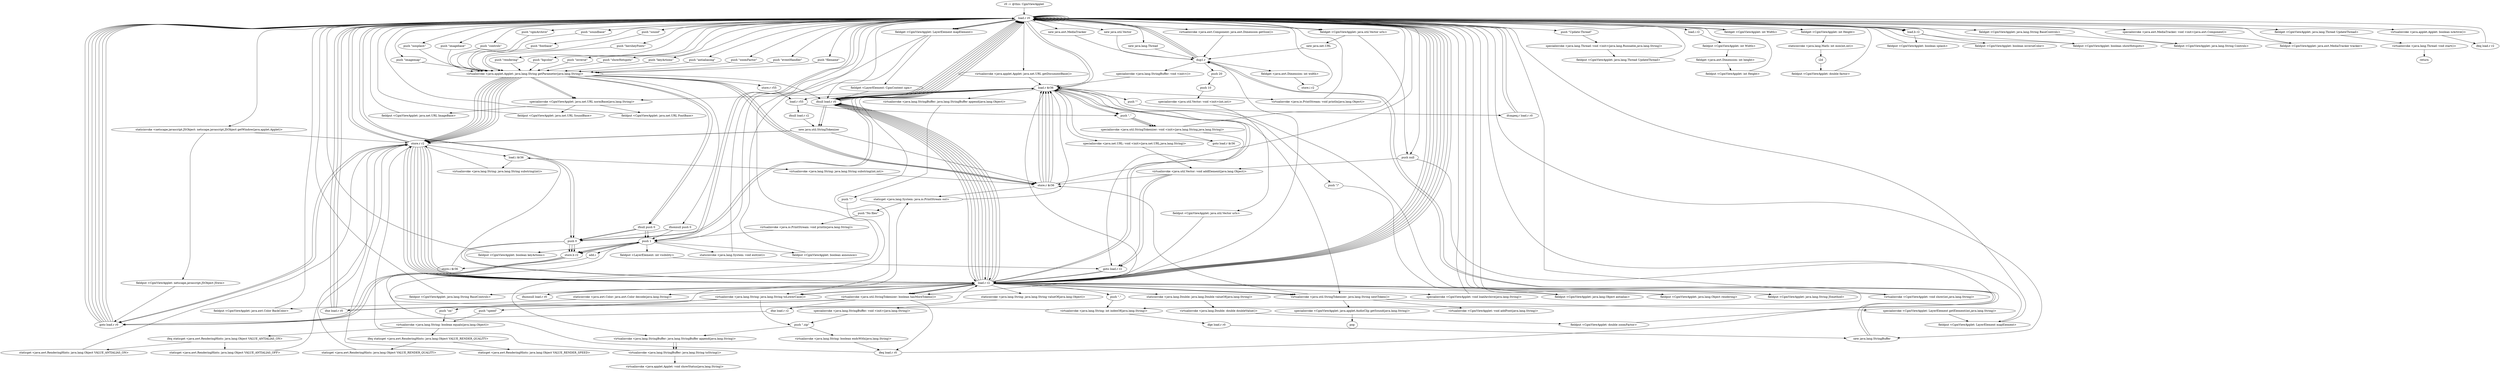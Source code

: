 digraph "" {
    "r0 := @this: CgmViewApplet"
    "load.r r0"
    "r0 := @this: CgmViewApplet"->"load.r r0";
    "new java.lang.Thread"
    "load.r r0"->"new java.lang.Thread";
    "dup1.r"
    "new java.lang.Thread"->"dup1.r";
    "dup1.r"->"load.r r0";
    "push \"Update-Thread\""
    "load.r r0"->"push \"Update-Thread\"";
    "specialinvoke <java.lang.Thread: void <init>(java.lang.Runnable,java.lang.String)>"
    "push \"Update-Thread\""->"specialinvoke <java.lang.Thread: void <init>(java.lang.Runnable,java.lang.String)>";
    "fieldput <CgmViewApplet: java.lang.Thread UpdateThread>"
    "specialinvoke <java.lang.Thread: void <init>(java.lang.Runnable,java.lang.String)>"->"fieldput <CgmViewApplet: java.lang.Thread UpdateThread>";
    "fieldput <CgmViewApplet: java.lang.Thread UpdateThread>"->"load.r r0";
    "load.r r0"->"load.r r0";
    "virtualinvoke <java.awt.Component: java.awt.Dimension getSize()>"
    "load.r r0"->"virtualinvoke <java.awt.Component: java.awt.Dimension getSize()>";
    "virtualinvoke <java.awt.Component: java.awt.Dimension getSize()>"->"dup1.r";
    "fieldget <java.awt.Dimension: int width>"
    "dup1.r"->"fieldget <java.awt.Dimension: int width>";
    "store.i r2"
    "fieldget <java.awt.Dimension: int width>"->"store.i r2";
    "store.i r2"->"load.r r0";
    "load.i r2"
    "load.r r0"->"load.i r2";
    "fieldput <CgmViewApplet: int Width>"
    "load.i r2"->"fieldput <CgmViewApplet: int Width>";
    "fieldget <java.awt.Dimension: int height>"
    "fieldput <CgmViewApplet: int Width>"->"fieldget <java.awt.Dimension: int height>";
    "fieldput <CgmViewApplet: int Height>"
    "fieldget <java.awt.Dimension: int height>"->"fieldput <CgmViewApplet: int Height>";
    "fieldput <CgmViewApplet: int Height>"->"load.r r0";
    "load.r r0"->"load.r r0";
    "fieldget <CgmViewApplet: int Width>"
    "load.r r0"->"fieldget <CgmViewApplet: int Width>";
    "fieldget <CgmViewApplet: int Width>"->"load.r r0";
    "fieldget <CgmViewApplet: int Height>"
    "load.r r0"->"fieldget <CgmViewApplet: int Height>";
    "staticinvoke <java.lang.Math: int min(int,int)>"
    "fieldget <CgmViewApplet: int Height>"->"staticinvoke <java.lang.Math: int min(int,int)>";
    "i2d"
    "staticinvoke <java.lang.Math: int min(int,int)>"->"i2d";
    "fieldput <CgmViewApplet: double factor>"
    "i2d"->"fieldput <CgmViewApplet: double factor>";
    "fieldput <CgmViewApplet: double factor>"->"load.r r0";
    "push \"nosplash\""
    "load.r r0"->"push \"nosplash\"";
    "virtualinvoke <java.applet.Applet: java.lang.String getParameter(java.lang.String)>"
    "push \"nosplash\""->"virtualinvoke <java.applet.Applet: java.lang.String getParameter(java.lang.String)>";
    "ifnonnull push 0"
    "virtualinvoke <java.applet.Applet: java.lang.String getParameter(java.lang.String)>"->"ifnonnull push 0";
    "push 1"
    "ifnonnull push 0"->"push 1";
    "store.b r2"
    "push 1"->"store.b r2";
    "goto load.r r0"
    "store.b r2"->"goto load.r r0";
    "goto load.r r0"->"load.r r0";
    "load.b r2"
    "load.r r0"->"load.b r2";
    "fieldput <CgmViewApplet: boolean splash>"
    "load.b r2"->"fieldput <CgmViewApplet: boolean splash>";
    "fieldput <CgmViewApplet: boolean splash>"->"load.r r0";
    "push \"controls\""
    "load.r r0"->"push \"controls\"";
    "push \"controls\""->"virtualinvoke <java.applet.Applet: java.lang.String getParameter(java.lang.String)>";
    "store.r r2"
    "virtualinvoke <java.applet.Applet: java.lang.String getParameter(java.lang.String)>"->"store.r r2";
    "load.r r2"
    "store.r r2"->"load.r r2";
    "ifnull load.r r0"
    "load.r r2"->"ifnull load.r r0";
    "ifnull load.r r0"->"load.r r0";
    "load.r r0"->"load.r r2";
    "fieldput <CgmViewApplet: java.lang.String BaseControls>"
    "load.r r2"->"fieldput <CgmViewApplet: java.lang.String BaseControls>";
    "fieldput <CgmViewApplet: java.lang.String BaseControls>"->"load.r r0";
    "load.r r0"->"load.r r0";
    "fieldget <CgmViewApplet: java.lang.String BaseControls>"
    "load.r r0"->"fieldget <CgmViewApplet: java.lang.String BaseControls>";
    "fieldput <CgmViewApplet: java.lang.String Controls>"
    "fieldget <CgmViewApplet: java.lang.String BaseControls>"->"fieldput <CgmViewApplet: java.lang.String Controls>";
    "fieldput <CgmViewApplet: java.lang.String Controls>"->"load.r r0";
    "push \"cgmArchive\""
    "load.r r0"->"push \"cgmArchive\"";
    "push \"cgmArchive\""->"virtualinvoke <java.applet.Applet: java.lang.String getParameter(java.lang.String)>";
    "virtualinvoke <java.applet.Applet: java.lang.String getParameter(java.lang.String)>"->"store.r r2";
    "store.r r2"->"load.r r0";
    "push \"imagebase\""
    "load.r r0"->"push \"imagebase\"";
    "push \"imagebase\""->"virtualinvoke <java.applet.Applet: java.lang.String getParameter(java.lang.String)>";
    "store.r $r36"
    "virtualinvoke <java.applet.Applet: java.lang.String getParameter(java.lang.String)>"->"store.r $r36";
    "load.r $r36"
    "store.r $r36"->"load.r $r36";
    "load.r $r36"->"ifnull load.r r0";
    "ifnull load.r r0"->"load.r $r36";
    "virtualinvoke <java.lang.String: java.lang.String toLowerCase()>"
    "load.r $r36"->"virtualinvoke <java.lang.String: java.lang.String toLowerCase()>";
    "push \".zip\""
    "virtualinvoke <java.lang.String: java.lang.String toLowerCase()>"->"push \".zip\"";
    "virtualinvoke <java.lang.String: boolean endsWith(java.lang.String)>"
    "push \".zip\""->"virtualinvoke <java.lang.String: boolean endsWith(java.lang.String)>";
    "ifeq load.r r0"
    "virtualinvoke <java.lang.String: boolean endsWith(java.lang.String)>"->"ifeq load.r r0";
    "ifeq load.r r0"->"load.r $r36";
    "push 0"
    "load.r $r36"->"push 0";
    "push 0"->"load.r $r36";
    "load.r $r36"->"load.r $r36";
    "push \"/\""
    "load.r $r36"->"push \"/\"";
    "virtualinvoke <java.lang.String: int indexOf(java.lang.String)>"
    "push \"/\""->"virtualinvoke <java.lang.String: int indexOf(java.lang.String)>";
    "virtualinvoke <java.lang.String: int indexOf(java.lang.String)>"->"push 1";
    "add.i"
    "push 1"->"add.i";
    "store.i $r36"
    "add.i"->"store.i $r36";
    "load.i $r36"
    "store.i $r36"->"load.i $r36";
    "virtualinvoke <java.lang.String: java.lang.String substring(int)>"
    "load.i $r36"->"virtualinvoke <java.lang.String: java.lang.String substring(int)>";
    "virtualinvoke <java.lang.String: java.lang.String substring(int)>"->"store.r r2";
    "store.r r2"->"load.i $r36";
    "virtualinvoke <java.lang.String: java.lang.String substring(int,int)>"
    "load.i $r36"->"virtualinvoke <java.lang.String: java.lang.String substring(int,int)>";
    "virtualinvoke <java.lang.String: java.lang.String substring(int,int)>"->"store.r $r36";
    "store.r $r36"->"load.r r0";
    "load.r r0"->"load.r r0";
    "load.r r0"->"load.r $r36";
    "specialinvoke <CgmViewApplet: java.net.URL normBase(java.lang.String)>"
    "load.r $r36"->"specialinvoke <CgmViewApplet: java.net.URL normBase(java.lang.String)>";
    "fieldput <CgmViewApplet: java.net.URL ImageBase>"
    "specialinvoke <CgmViewApplet: java.net.URL normBase(java.lang.String)>"->"fieldput <CgmViewApplet: java.net.URL ImageBase>";
    "fieldput <CgmViewApplet: java.net.URL ImageBase>"->"load.r r0";
    "load.r r0"->"load.r r0";
    "load.r r0"->"load.r r0";
    "push \"soundbase\""
    "load.r r0"->"push \"soundbase\"";
    "push \"soundbase\""->"virtualinvoke <java.applet.Applet: java.lang.String getParameter(java.lang.String)>";
    "virtualinvoke <java.applet.Applet: java.lang.String getParameter(java.lang.String)>"->"specialinvoke <CgmViewApplet: java.net.URL normBase(java.lang.String)>";
    "fieldput <CgmViewApplet: java.net.URL SoundBase>"
    "specialinvoke <CgmViewApplet: java.net.URL normBase(java.lang.String)>"->"fieldput <CgmViewApplet: java.net.URL SoundBase>";
    "fieldput <CgmViewApplet: java.net.URL SoundBase>"->"load.r r0";
    "load.r r0"->"load.r r0";
    "load.r r0"->"load.r r0";
    "push \"fontbase\""
    "load.r r0"->"push \"fontbase\"";
    "push \"fontbase\""->"virtualinvoke <java.applet.Applet: java.lang.String getParameter(java.lang.String)>";
    "virtualinvoke <java.applet.Applet: java.lang.String getParameter(java.lang.String)>"->"specialinvoke <CgmViewApplet: java.net.URL normBase(java.lang.String)>";
    "fieldput <CgmViewApplet: java.net.URL FontBase>"
    "specialinvoke <CgmViewApplet: java.net.URL normBase(java.lang.String)>"->"fieldput <CgmViewApplet: java.net.URL FontBase>";
    "fieldput <CgmViewApplet: java.net.URL FontBase>"->"load.r r0";
    "push \"sound\""
    "load.r r0"->"push \"sound\"";
    "push \"sound\""->"virtualinvoke <java.applet.Applet: java.lang.String getParameter(java.lang.String)>";
    "store.r r55"
    "virtualinvoke <java.applet.Applet: java.lang.String getParameter(java.lang.String)>"->"store.r r55";
    "load.r r55"
    "store.r r55"->"load.r r55";
    "ifnull load.r r2"
    "load.r r55"->"ifnull load.r r2";
    "new java.util.StringTokenizer"
    "ifnull load.r r2"->"new java.util.StringTokenizer";
    "new java.util.StringTokenizer"->"store.r $r36";
    "store.r $r36"->"load.r $r36";
    "load.r $r36"->"load.r r55";
    "push \",\""
    "load.r r55"->"push \",\"";
    "specialinvoke <java.util.StringTokenizer: void <init>(java.lang.String,java.lang.String)>"
    "push \",\""->"specialinvoke <java.util.StringTokenizer: void <init>(java.lang.String,java.lang.String)>";
    "goto load.r $r36"
    "specialinvoke <java.util.StringTokenizer: void <init>(java.lang.String,java.lang.String)>"->"goto load.r $r36";
    "goto load.r $r36"->"load.r $r36";
    "virtualinvoke <java.util.StringTokenizer: boolean hasMoreTokens()>"
    "load.r $r36"->"virtualinvoke <java.util.StringTokenizer: boolean hasMoreTokens()>";
    "ifne load.r r0"
    "virtualinvoke <java.util.StringTokenizer: boolean hasMoreTokens()>"->"ifne load.r r0";
    "ifne load.r r0"->"load.r r2";
    "load.r r2"->"ifnull load.r r0";
    "ifnull load.r r0"->"load.r r2";
    "push \".\""
    "load.r r2"->"push \".\"";
    "push \".\""->"virtualinvoke <java.lang.String: int indexOf(java.lang.String)>";
    "ifge load.r r0"
    "virtualinvoke <java.lang.String: int indexOf(java.lang.String)>"->"ifge load.r r0";
    "new java.lang.StringBuffer"
    "ifge load.r r0"->"new java.lang.StringBuffer";
    "new java.lang.StringBuffer"->"dup1.r";
    "dup1.r"->"load.r r2";
    "staticinvoke <java.lang.String: java.lang.String valueOf(java.lang.Object)>"
    "load.r r2"->"staticinvoke <java.lang.String: java.lang.String valueOf(java.lang.Object)>";
    "specialinvoke <java.lang.StringBuffer: void <init>(java.lang.String)>"
    "staticinvoke <java.lang.String: java.lang.String valueOf(java.lang.Object)>"->"specialinvoke <java.lang.StringBuffer: void <init>(java.lang.String)>";
    "specialinvoke <java.lang.StringBuffer: void <init>(java.lang.String)>"->"push \".zip\"";
    "virtualinvoke <java.lang.StringBuffer: java.lang.StringBuffer append(java.lang.String)>"
    "push \".zip\""->"virtualinvoke <java.lang.StringBuffer: java.lang.StringBuffer append(java.lang.String)>";
    "virtualinvoke <java.lang.StringBuffer: java.lang.String toString()>"
    "virtualinvoke <java.lang.StringBuffer: java.lang.StringBuffer append(java.lang.String)>"->"virtualinvoke <java.lang.StringBuffer: java.lang.String toString()>";
    "virtualinvoke <java.lang.StringBuffer: java.lang.String toString()>"->"store.r r2";
    "store.r r2"->"load.r r0";
    "load.r r0"->"load.r r2";
    "specialinvoke <CgmViewApplet: void loadArchive(java.lang.String)>"
    "load.r r2"->"specialinvoke <CgmViewApplet: void loadArchive(java.lang.String)>";
    "specialinvoke <CgmViewApplet: void loadArchive(java.lang.String)>"->"load.r r0";
    "push \"hersheyFonts\""
    "load.r r0"->"push \"hersheyFonts\"";
    "push \"hersheyFonts\""->"virtualinvoke <java.applet.Applet: java.lang.String getParameter(java.lang.String)>";
    "virtualinvoke <java.applet.Applet: java.lang.String getParameter(java.lang.String)>"->"store.r $r36";
    "store.r $r36"->"load.r $r36";
    "load.r $r36"->"ifnull load.r r0";
    "ifnull load.r r0"->"new java.util.StringTokenizer";
    "new java.util.StringTokenizer"->"store.r r2";
    "store.r r2"->"load.r r2";
    "load.r r2"->"load.r $r36";
    "load.r $r36"->"push \",\"";
    "push \",\""->"specialinvoke <java.util.StringTokenizer: void <init>(java.lang.String,java.lang.String)>";
    "goto load.r r2"
    "specialinvoke <java.util.StringTokenizer: void <init>(java.lang.String,java.lang.String)>"->"goto load.r r2";
    "goto load.r r2"->"load.r r2";
    "load.r r2"->"virtualinvoke <java.util.StringTokenizer: boolean hasMoreTokens()>";
    "virtualinvoke <java.util.StringTokenizer: boolean hasMoreTokens()>"->"ifne load.r r0";
    "ifne load.r r0"->"load.r r0";
    "push \"bgcolor\""
    "load.r r0"->"push \"bgcolor\"";
    "push \"bgcolor\""->"virtualinvoke <java.applet.Applet: java.lang.String getParameter(java.lang.String)>";
    "virtualinvoke <java.applet.Applet: java.lang.String getParameter(java.lang.String)>"->"store.r r2";
    "store.r r2"->"load.r r2";
    "load.r r2"->"ifnull load.r r0";
    "ifnull load.r r0"->"load.r r0";
    "load.r r0"->"load.r r2";
    "staticinvoke <java.awt.Color: java.awt.Color decode(java.lang.String)>"
    "load.r r2"->"staticinvoke <java.awt.Color: java.awt.Color decode(java.lang.String)>";
    "fieldput <CgmViewApplet: java.awt.Color BackColor>"
    "staticinvoke <java.awt.Color: java.awt.Color decode(java.lang.String)>"->"fieldput <CgmViewApplet: java.awt.Color BackColor>";
    "fieldput <CgmViewApplet: java.awt.Color BackColor>"->"load.r r0";
    "push \"inverse\""
    "load.r r0"->"push \"inverse\"";
    "push \"inverse\""->"virtualinvoke <java.applet.Applet: java.lang.String getParameter(java.lang.String)>";
    "ifnull push 0"
    "virtualinvoke <java.applet.Applet: java.lang.String getParameter(java.lang.String)>"->"ifnull push 0";
    "ifnull push 0"->"push 1";
    "push 1"->"store.b r2";
    "store.b r2"->"goto load.r r0";
    "goto load.r r0"->"load.r r0";
    "load.r r0"->"load.b r2";
    "fieldput <CgmViewApplet: boolean inverseColor>"
    "load.b r2"->"fieldput <CgmViewApplet: boolean inverseColor>";
    "fieldput <CgmViewApplet: boolean inverseColor>"->"load.r r0";
    "push \"showHotspots\""
    "load.r r0"->"push \"showHotspots\"";
    "push \"showHotspots\""->"virtualinvoke <java.applet.Applet: java.lang.String getParameter(java.lang.String)>";
    "virtualinvoke <java.applet.Applet: java.lang.String getParameter(java.lang.String)>"->"ifnull push 0";
    "ifnull push 0"->"push 1";
    "push 1"->"store.b r2";
    "store.b r2"->"goto load.r r0";
    "goto load.r r0"->"load.r r0";
    "load.r r0"->"load.b r2";
    "fieldput <CgmViewApplet: boolean showHotspots>"
    "load.b r2"->"fieldput <CgmViewApplet: boolean showHotspots>";
    "fieldput <CgmViewApplet: boolean showHotspots>"->"load.r r0";
    "push \"keyActions\""
    "load.r r0"->"push \"keyActions\"";
    "push \"keyActions\""->"virtualinvoke <java.applet.Applet: java.lang.String getParameter(java.lang.String)>";
    "virtualinvoke <java.applet.Applet: java.lang.String getParameter(java.lang.String)>"->"ifnull load.r r0";
    "ifnull load.r r0"->"load.r r0";
    "load.r r0"->"push 1";
    "fieldput <CgmViewApplet: boolean keyActions>"
    "push 1"->"fieldput <CgmViewApplet: boolean keyActions>";
    "fieldput <CgmViewApplet: boolean keyActions>"->"load.r r0";
    "push \"antialiasing\""
    "load.r r0"->"push \"antialiasing\"";
    "push \"antialiasing\""->"virtualinvoke <java.applet.Applet: java.lang.String getParameter(java.lang.String)>";
    "virtualinvoke <java.applet.Applet: java.lang.String getParameter(java.lang.String)>"->"store.r r2";
    "store.r r2"->"load.r r2";
    "load.r r2"->"ifnull load.r r0";
    "ifnull load.r r0"->"load.r r2";
    "load.r r2"->"virtualinvoke <java.lang.String: java.lang.String toLowerCase()>";
    "push \"on\""
    "virtualinvoke <java.lang.String: java.lang.String toLowerCase()>"->"push \"on\"";
    "virtualinvoke <java.lang.String: boolean equals(java.lang.Object)>"
    "push \"on\""->"virtualinvoke <java.lang.String: boolean equals(java.lang.Object)>";
    "ifeq staticget <java.awt.RenderingHints: java.lang.Object VALUE_ANTIALIAS_ON>"
    "virtualinvoke <java.lang.String: boolean equals(java.lang.Object)>"->"ifeq staticget <java.awt.RenderingHints: java.lang.Object VALUE_ANTIALIAS_ON>";
    "staticget <java.awt.RenderingHints: java.lang.Object VALUE_ANTIALIAS_OFF>"
    "ifeq staticget <java.awt.RenderingHints: java.lang.Object VALUE_ANTIALIAS_ON>"->"staticget <java.awt.RenderingHints: java.lang.Object VALUE_ANTIALIAS_OFF>";
    "staticget <java.awt.RenderingHints: java.lang.Object VALUE_ANTIALIAS_OFF>"->"store.r r2";
    "store.r r2"->"goto load.r r0";
    "goto load.r r0"->"load.r r0";
    "load.r r0"->"load.r r2";
    "fieldput <CgmViewApplet: java.lang.Object antialias>"
    "load.r r2"->"fieldput <CgmViewApplet: java.lang.Object antialias>";
    "fieldput <CgmViewApplet: java.lang.Object antialias>"->"load.r r0";
    "push \"rendering\""
    "load.r r0"->"push \"rendering\"";
    "push \"rendering\""->"virtualinvoke <java.applet.Applet: java.lang.String getParameter(java.lang.String)>";
    "virtualinvoke <java.applet.Applet: java.lang.String getParameter(java.lang.String)>"->"store.r r2";
    "store.r r2"->"load.r r2";
    "load.r r2"->"ifnull load.r r0";
    "ifnull load.r r0"->"load.r r2";
    "load.r r2"->"virtualinvoke <java.lang.String: java.lang.String toLowerCase()>";
    "push \"speed\""
    "virtualinvoke <java.lang.String: java.lang.String toLowerCase()>"->"push \"speed\"";
    "push \"speed\""->"virtualinvoke <java.lang.String: boolean equals(java.lang.Object)>";
    "ifeq staticget <java.awt.RenderingHints: java.lang.Object VALUE_RENDER_QUALITY>"
    "virtualinvoke <java.lang.String: boolean equals(java.lang.Object)>"->"ifeq staticget <java.awt.RenderingHints: java.lang.Object VALUE_RENDER_QUALITY>";
    "staticget <java.awt.RenderingHints: java.lang.Object VALUE_RENDER_SPEED>"
    "ifeq staticget <java.awt.RenderingHints: java.lang.Object VALUE_RENDER_QUALITY>"->"staticget <java.awt.RenderingHints: java.lang.Object VALUE_RENDER_SPEED>";
    "staticget <java.awt.RenderingHints: java.lang.Object VALUE_RENDER_SPEED>"->"store.r r2";
    "store.r r2"->"goto load.r r0";
    "goto load.r r0"->"load.r r0";
    "load.r r0"->"load.r r2";
    "fieldput <CgmViewApplet: java.lang.Object rendering>"
    "load.r r2"->"fieldput <CgmViewApplet: java.lang.Object rendering>";
    "fieldput <CgmViewApplet: java.lang.Object rendering>"->"load.r r0";
    "push \"zoomFactor\""
    "load.r r0"->"push \"zoomFactor\"";
    "push \"zoomFactor\""->"virtualinvoke <java.applet.Applet: java.lang.String getParameter(java.lang.String)>";
    "virtualinvoke <java.applet.Applet: java.lang.String getParameter(java.lang.String)>"->"store.r r2";
    "store.r r2"->"load.r r2";
    "load.r r2"->"ifnull load.r r0";
    "ifnull load.r r0"->"load.r r0";
    "load.r r0"->"load.r r2";
    "staticinvoke <java.lang.Double: java.lang.Double valueOf(java.lang.String)>"
    "load.r r2"->"staticinvoke <java.lang.Double: java.lang.Double valueOf(java.lang.String)>";
    "virtualinvoke <java.lang.Double: double doubleValue()>"
    "staticinvoke <java.lang.Double: java.lang.Double valueOf(java.lang.String)>"->"virtualinvoke <java.lang.Double: double doubleValue()>";
    "fieldput <CgmViewApplet: double zoomFactor>"
    "virtualinvoke <java.lang.Double: double doubleValue()>"->"fieldput <CgmViewApplet: double zoomFactor>";
    "fieldput <CgmViewApplet: double zoomFactor>"->"load.r r0";
    "push \"eventHandler\""
    "load.r r0"->"push \"eventHandler\"";
    "push \"eventHandler\""->"virtualinvoke <java.applet.Applet: java.lang.String getParameter(java.lang.String)>";
    "virtualinvoke <java.applet.Applet: java.lang.String getParameter(java.lang.String)>"->"store.r r2";
    "store.r r2"->"load.r r2";
    "load.r r2"->"ifnull load.r r0";
    "ifnull load.r r0"->"load.r r0";
    "load.r r0"->"load.r r2";
    "fieldput <CgmViewApplet: java.lang.String JSmethod>"
    "load.r r2"->"fieldput <CgmViewApplet: java.lang.String JSmethod>";
    "fieldput <CgmViewApplet: java.lang.String JSmethod>"->"load.r r0";
    "push \"filename\""
    "load.r r0"->"push \"filename\"";
    "push \"filename\""->"virtualinvoke <java.applet.Applet: java.lang.String getParameter(java.lang.String)>";
    "virtualinvoke <java.applet.Applet: java.lang.String getParameter(java.lang.String)>"->"store.r r2";
    "store.r r2"->"load.r r2";
    "ifnonnull load.r r0"
    "load.r r2"->"ifnonnull load.r r0";
    "staticget <java.lang.System: java.io.PrintStream out>"
    "ifnonnull load.r r0"->"staticget <java.lang.System: java.io.PrintStream out>";
    "push \"No files\""
    "staticget <java.lang.System: java.io.PrintStream out>"->"push \"No files\"";
    "virtualinvoke <java.io.PrintStream: void println(java.lang.String)>"
    "push \"No files\""->"virtualinvoke <java.io.PrintStream: void println(java.lang.String)>";
    "virtualinvoke <java.io.PrintStream: void println(java.lang.String)>"->"push 1";
    "staticinvoke <java.lang.System: void exit(int)>"
    "push 1"->"staticinvoke <java.lang.System: void exit(int)>";
    "staticinvoke <java.lang.System: void exit(int)>"->"load.r r0";
    "new java.awt.MediaTracker"
    "load.r r0"->"new java.awt.MediaTracker";
    "new java.awt.MediaTracker"->"dup1.r";
    "dup1.r"->"load.r r0";
    "specialinvoke <java.awt.MediaTracker: void <init>(java.awt.Component)>"
    "load.r r0"->"specialinvoke <java.awt.MediaTracker: void <init>(java.awt.Component)>";
    "fieldput <CgmViewApplet: java.awt.MediaTracker tracker>"
    "specialinvoke <java.awt.MediaTracker: void <init>(java.awt.Component)>"->"fieldput <CgmViewApplet: java.awt.MediaTracker tracker>";
    "fieldput <CgmViewApplet: java.awt.MediaTracker tracker>"->"load.r r0";
    "load.r r0"->"push 0";
    "push 0"->"load.r r2";
    "virtualinvoke <CgmViewApplet: void show(int,java.lang.String)>"
    "load.r r2"->"virtualinvoke <CgmViewApplet: void show(int,java.lang.String)>";
    "virtualinvoke <CgmViewApplet: void show(int,java.lang.String)>"->"load.r r0";
    "push \"imagemap\""
    "load.r r0"->"push \"imagemap\"";
    "push \"imagemap\""->"virtualinvoke <java.applet.Applet: java.lang.String getParameter(java.lang.String)>";
    "virtualinvoke <java.applet.Applet: java.lang.String getParameter(java.lang.String)>"->"store.r $r36";
    "store.r $r36"->"load.r $r36";
    "load.r $r36"->"ifnull load.r r0";
    "ifnull load.r r0"->"new java.util.StringTokenizer";
    "new java.util.StringTokenizer"->"store.r r2";
    "store.r r2"->"load.r r2";
    "load.r r2"->"load.r $r36";
    "load.r $r36"->"push \",\"";
    "push \",\""->"specialinvoke <java.util.StringTokenizer: void <init>(java.lang.String,java.lang.String)>";
    "specialinvoke <java.util.StringTokenizer: void <init>(java.lang.String,java.lang.String)>"->"load.r r0";
    "new java.util.Vector"
    "load.r r0"->"new java.util.Vector";
    "new java.util.Vector"->"dup1.r";
    "push 20"
    "dup1.r"->"push 20";
    "push 10"
    "push 20"->"push 10";
    "specialinvoke <java.util.Vector: void <init>(int,int)>"
    "push 10"->"specialinvoke <java.util.Vector: void <init>(int,int)>";
    "fieldput <CgmViewApplet: java.util.Vector urls>"
    "specialinvoke <java.util.Vector: void <init>(int,int)>"->"fieldput <CgmViewApplet: java.util.Vector urls>";
    "fieldput <CgmViewApplet: java.util.Vector urls>"->"load.r r2";
    "load.r r2"->"virtualinvoke <java.util.StringTokenizer: boolean hasMoreTokens()>";
    "virtualinvoke <java.util.StringTokenizer: boolean hasMoreTokens()>"->"ifeq load.r r0";
    "ifeq load.r r0"->"load.r r0";
    "load.r r0"->"load.r r0";
    "load.r r0"->"push 0";
    "push 0"->"load.r r2";
    "virtualinvoke <java.util.StringTokenizer: java.lang.String nextToken()>"
    "load.r r2"->"virtualinvoke <java.util.StringTokenizer: java.lang.String nextToken()>";
    "specialinvoke <CgmViewApplet: LayerElement getElement(int,java.lang.String)>"
    "virtualinvoke <java.util.StringTokenizer: java.lang.String nextToken()>"->"specialinvoke <CgmViewApplet: LayerElement getElement(int,java.lang.String)>";
    "fieldput <CgmViewApplet: LayerElement mapElement>"
    "specialinvoke <CgmViewApplet: LayerElement getElement(int,java.lang.String)>"->"fieldput <CgmViewApplet: LayerElement mapElement>";
    "fieldput <CgmViewApplet: LayerElement mapElement>"->"load.r r0";
    "fieldget <CgmViewApplet: LayerElement mapElement>"
    "load.r r0"->"fieldget <CgmViewApplet: LayerElement mapElement>";
    "fieldget <CgmViewApplet: LayerElement mapElement>"->"ifnull load.r r0";
    "ifnull load.r r0"->"load.r r0";
    "load.r r0"->"fieldget <CgmViewApplet: LayerElement mapElement>";
    "fieldget <LayerElement: CgmContext cgm>"
    "fieldget <CgmViewApplet: LayerElement mapElement>"->"fieldget <LayerElement: CgmContext cgm>";
    "fieldget <LayerElement: CgmContext cgm>"->"ifnull load.r r0";
    "ifnull load.r r0"->"load.r r0";
    "load.r r0"->"fieldget <CgmViewApplet: LayerElement mapElement>";
    "fieldget <CgmViewApplet: LayerElement mapElement>"->"push 1";
    "fieldput <LayerElement: int visibility>"
    "push 1"->"fieldput <LayerElement: int visibility>";
    "fieldput <LayerElement: int visibility>"->"goto load.r r2";
    "goto load.r r2"->"load.r r2";
    "load.r r2"->"virtualinvoke <java.util.StringTokenizer: boolean hasMoreTokens()>";
    "ifne load.r r2"
    "virtualinvoke <java.util.StringTokenizer: boolean hasMoreTokens()>"->"ifne load.r r2";
    "ifne load.r r2"->"goto load.r r0";
    "goto load.r r0"->"load.r r0";
    "load.r r0"->"push 1";
    "fieldput <CgmViewApplet: boolean announce>"
    "push 1"->"fieldput <CgmViewApplet: boolean announce>";
    "fieldput <CgmViewApplet: boolean announce>"->"load.r r0";
    "load.r r0"->"load.r r0";
    "staticinvoke <netscape.javascript.JSObject: netscape.javascript.JSObject getWindow(java.applet.Applet)>"
    "load.r r0"->"staticinvoke <netscape.javascript.JSObject: netscape.javascript.JSObject getWindow(java.applet.Applet)>";
    "fieldput <CgmViewApplet: netscape.javascript.JSObject JSwin>"
    "staticinvoke <netscape.javascript.JSObject: netscape.javascript.JSObject getWindow(java.applet.Applet)>"->"fieldput <CgmViewApplet: netscape.javascript.JSObject JSwin>";
    "fieldput <CgmViewApplet: netscape.javascript.JSObject JSwin>"->"goto load.r r0";
    "goto load.r r0"->"load.r r0";
    "fieldget <CgmViewApplet: java.lang.Thread UpdateThread>"
    "load.r r0"->"fieldget <CgmViewApplet: java.lang.Thread UpdateThread>";
    "virtualinvoke <java.lang.Thread: void start()>"
    "fieldget <CgmViewApplet: java.lang.Thread UpdateThread>"->"virtualinvoke <java.lang.Thread: void start()>";
    "return"
    "virtualinvoke <java.lang.Thread: void start()>"->"return";
    "staticinvoke <netscape.javascript.JSObject: netscape.javascript.JSObject getWindow(java.applet.Applet)>"->"store.r r2";
    "ifne load.r r2"->"load.r r2";
    "load.r r2"->"virtualinvoke <java.util.StringTokenizer: java.lang.String nextToken()>";
    "virtualinvoke <java.util.StringTokenizer: java.lang.String nextToken()>"->"store.r $r36";
    "store.r $r36"->"load.r $r36";
    "push \"\""
    "load.r $r36"->"push \"\"";
    "ifcmpeq.r load.r r0"
    "push \"\""->"ifcmpeq.r load.r r0";
    "ifcmpeq.r load.r r0"->"load.r r0";
    "fieldget <CgmViewApplet: java.util.Vector urls>"
    "load.r r0"->"fieldget <CgmViewApplet: java.util.Vector urls>";
    "new java.net.URL"
    "fieldget <CgmViewApplet: java.util.Vector urls>"->"new java.net.URL";
    "new java.net.URL"->"dup1.r";
    "dup1.r"->"load.r r0";
    "virtualinvoke <java.applet.Applet: java.net.URL getDocumentBase()>"
    "load.r r0"->"virtualinvoke <java.applet.Applet: java.net.URL getDocumentBase()>";
    "virtualinvoke <java.applet.Applet: java.net.URL getDocumentBase()>"->"load.r $r36";
    "specialinvoke <java.net.URL: void <init>(java.net.URL,java.lang.String)>"
    "load.r $r36"->"specialinvoke <java.net.URL: void <init>(java.net.URL,java.lang.String)>";
    "virtualinvoke <java.util.Vector: void addElement(java.lang.Object)>"
    "specialinvoke <java.net.URL: void <init>(java.net.URL,java.lang.String)>"->"virtualinvoke <java.util.Vector: void addElement(java.lang.Object)>";
    "virtualinvoke <java.util.Vector: void addElement(java.lang.Object)>"->"goto load.r r2";
    "virtualinvoke <java.util.Vector: void addElement(java.lang.Object)>"->"store.r $r36";
    "store.r $r36"->"staticget <java.lang.System: java.io.PrintStream out>";
    "staticget <java.lang.System: java.io.PrintStream out>"->"load.r $r36";
    "virtualinvoke <java.io.PrintStream: void println(java.lang.Object)>"
    "load.r $r36"->"virtualinvoke <java.io.PrintStream: void println(java.lang.Object)>";
    "virtualinvoke <java.io.PrintStream: void println(java.lang.Object)>"->"load.r r0";
    "virtualinvoke <java.applet.Applet: boolean isActive()>"
    "load.r r0"->"virtualinvoke <java.applet.Applet: boolean isActive()>";
    "ifeq load.r r2"
    "virtualinvoke <java.applet.Applet: boolean isActive()>"->"ifeq load.r r2";
    "ifeq load.r r2"->"load.r r0";
    "load.r r0"->"new java.lang.StringBuffer";
    "new java.lang.StringBuffer"->"dup1.r";
    "specialinvoke <java.lang.StringBuffer: void <init>()>"
    "dup1.r"->"specialinvoke <java.lang.StringBuffer: void <init>()>";
    "specialinvoke <java.lang.StringBuffer: void <init>()>"->"load.r $r36";
    "virtualinvoke <java.lang.StringBuffer: java.lang.StringBuffer append(java.lang.Object)>"
    "load.r $r36"->"virtualinvoke <java.lang.StringBuffer: java.lang.StringBuffer append(java.lang.Object)>";
    "push \"!\""
    "virtualinvoke <java.lang.StringBuffer: java.lang.StringBuffer append(java.lang.Object)>"->"push \"!\"";
    "push \"!\""->"virtualinvoke <java.lang.StringBuffer: java.lang.StringBuffer append(java.lang.String)>";
    "virtualinvoke <java.lang.StringBuffer: java.lang.StringBuffer append(java.lang.String)>"->"virtualinvoke <java.lang.StringBuffer: java.lang.String toString()>";
    "virtualinvoke <java.applet.Applet: void showStatus(java.lang.String)>"
    "virtualinvoke <java.lang.StringBuffer: java.lang.String toString()>"->"virtualinvoke <java.applet.Applet: void showStatus(java.lang.String)>";
    "ifcmpeq.r load.r r0"->"load.r r0";
    "load.r r0"->"fieldget <CgmViewApplet: java.util.Vector urls>";
    "push null"
    "fieldget <CgmViewApplet: java.util.Vector urls>"->"push null";
    "push null"->"virtualinvoke <java.util.Vector: void addElement(java.lang.Object)>";
    "virtualinvoke <java.util.Vector: void addElement(java.lang.Object)>"->"goto load.r r2";
    "ifnull load.r r0"->"load.r r0";
    "load.r r0"->"push null";
    "push null"->"fieldput <CgmViewApplet: LayerElement mapElement>";
    "staticget <java.awt.RenderingHints: java.lang.Object VALUE_RENDER_QUALITY>"
    "ifeq staticget <java.awt.RenderingHints: java.lang.Object VALUE_RENDER_QUALITY>"->"staticget <java.awt.RenderingHints: java.lang.Object VALUE_RENDER_QUALITY>";
    "staticget <java.awt.RenderingHints: java.lang.Object VALUE_RENDER_QUALITY>"->"store.r r2";
    "staticget <java.awt.RenderingHints: java.lang.Object VALUE_ANTIALIAS_ON>"
    "ifeq staticget <java.awt.RenderingHints: java.lang.Object VALUE_ANTIALIAS_ON>"->"staticget <java.awt.RenderingHints: java.lang.Object VALUE_ANTIALIAS_ON>";
    "staticget <java.awt.RenderingHints: java.lang.Object VALUE_ANTIALIAS_ON>"->"store.r r2";
    "ifnull push 0"->"push 0";
    "push 0"->"store.b r2";
    "ifnull push 0"->"push 0";
    "push 0"->"store.b r2";
    "ifne load.r r0"->"load.r r0";
    "load.r r0"->"load.r r2";
    "load.r r2"->"virtualinvoke <java.util.StringTokenizer: java.lang.String nextToken()>";
    "virtualinvoke <CgmViewApplet: void addFont(java.lang.String)>"
    "virtualinvoke <java.util.StringTokenizer: java.lang.String nextToken()>"->"virtualinvoke <CgmViewApplet: void addFont(java.lang.String)>";
    "ifne load.r r0"->"load.r r0";
    "load.r r0"->"load.r $r36";
    "load.r $r36"->"virtualinvoke <java.util.StringTokenizer: java.lang.String nextToken()>";
    "specialinvoke <CgmViewApplet: java.applet.AudioClip getSound(java.lang.String)>"
    "virtualinvoke <java.util.StringTokenizer: java.lang.String nextToken()>"->"specialinvoke <CgmViewApplet: java.applet.AudioClip getSound(java.lang.String)>";
    "pop"
    "specialinvoke <CgmViewApplet: java.applet.AudioClip getSound(java.lang.String)>"->"pop";
    "ifnonnull push 0"->"push 0";
    "push 0"->"store.b r2";
}
